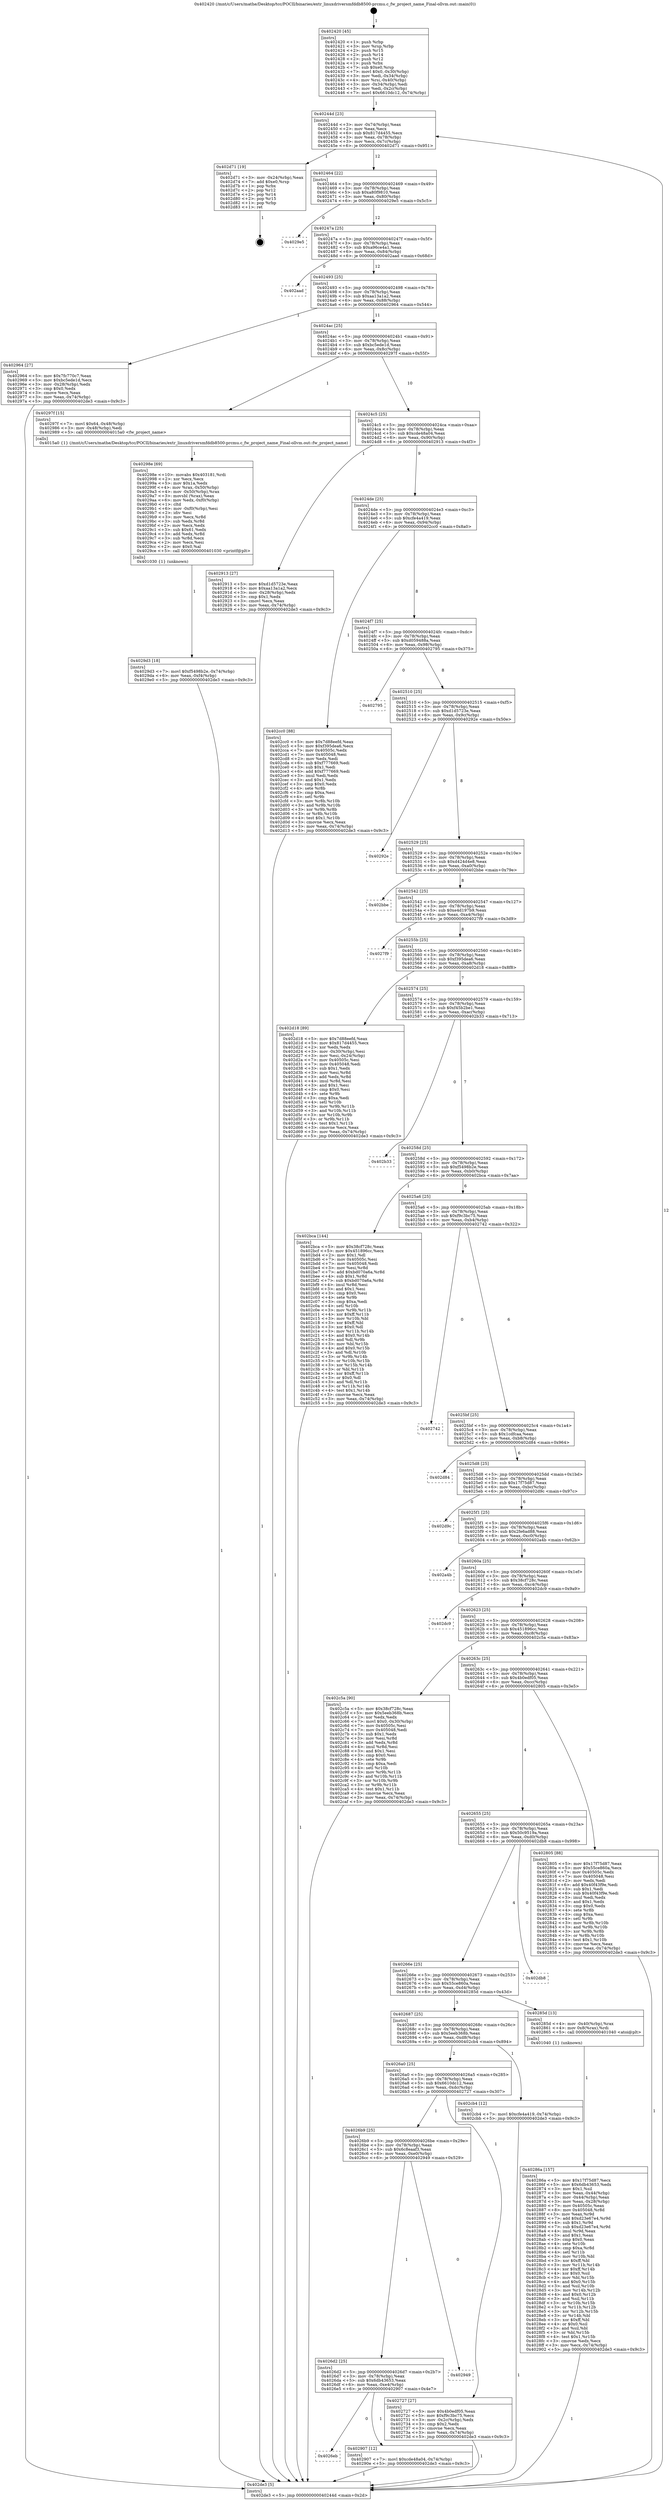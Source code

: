 digraph "0x402420" {
  label = "0x402420 (/mnt/c/Users/mathe/Desktop/tcc/POCII/binaries/extr_linuxdriversmfddb8500-prcmu.c_fw_project_name_Final-ollvm.out::main(0))"
  labelloc = "t"
  node[shape=record]

  Entry [label="",width=0.3,height=0.3,shape=circle,fillcolor=black,style=filled]
  "0x40244d" [label="{
     0x40244d [23]\l
     | [instrs]\l
     &nbsp;&nbsp;0x40244d \<+3\>: mov -0x74(%rbp),%eax\l
     &nbsp;&nbsp;0x402450 \<+2\>: mov %eax,%ecx\l
     &nbsp;&nbsp;0x402452 \<+6\>: sub $0x817d4455,%ecx\l
     &nbsp;&nbsp;0x402458 \<+3\>: mov %eax,-0x78(%rbp)\l
     &nbsp;&nbsp;0x40245b \<+3\>: mov %ecx,-0x7c(%rbp)\l
     &nbsp;&nbsp;0x40245e \<+6\>: je 0000000000402d71 \<main+0x951\>\l
  }"]
  "0x402d71" [label="{
     0x402d71 [19]\l
     | [instrs]\l
     &nbsp;&nbsp;0x402d71 \<+3\>: mov -0x24(%rbp),%eax\l
     &nbsp;&nbsp;0x402d74 \<+7\>: add $0xe0,%rsp\l
     &nbsp;&nbsp;0x402d7b \<+1\>: pop %rbx\l
     &nbsp;&nbsp;0x402d7c \<+2\>: pop %r12\l
     &nbsp;&nbsp;0x402d7e \<+2\>: pop %r14\l
     &nbsp;&nbsp;0x402d80 \<+2\>: pop %r15\l
     &nbsp;&nbsp;0x402d82 \<+1\>: pop %rbp\l
     &nbsp;&nbsp;0x402d83 \<+1\>: ret\l
  }"]
  "0x402464" [label="{
     0x402464 [22]\l
     | [instrs]\l
     &nbsp;&nbsp;0x402464 \<+5\>: jmp 0000000000402469 \<main+0x49\>\l
     &nbsp;&nbsp;0x402469 \<+3\>: mov -0x78(%rbp),%eax\l
     &nbsp;&nbsp;0x40246c \<+5\>: sub $0xa80f9810,%eax\l
     &nbsp;&nbsp;0x402471 \<+3\>: mov %eax,-0x80(%rbp)\l
     &nbsp;&nbsp;0x402474 \<+6\>: je 00000000004029e5 \<main+0x5c5\>\l
  }"]
  Exit [label="",width=0.3,height=0.3,shape=circle,fillcolor=black,style=filled,peripheries=2]
  "0x4029e5" [label="{
     0x4029e5\l
  }", style=dashed]
  "0x40247a" [label="{
     0x40247a [25]\l
     | [instrs]\l
     &nbsp;&nbsp;0x40247a \<+5\>: jmp 000000000040247f \<main+0x5f\>\l
     &nbsp;&nbsp;0x40247f \<+3\>: mov -0x78(%rbp),%eax\l
     &nbsp;&nbsp;0x402482 \<+5\>: sub $0xa96ce4a1,%eax\l
     &nbsp;&nbsp;0x402487 \<+6\>: mov %eax,-0x84(%rbp)\l
     &nbsp;&nbsp;0x40248d \<+6\>: je 0000000000402aad \<main+0x68d\>\l
  }"]
  "0x4029d3" [label="{
     0x4029d3 [18]\l
     | [instrs]\l
     &nbsp;&nbsp;0x4029d3 \<+7\>: movl $0xf5498b2e,-0x74(%rbp)\l
     &nbsp;&nbsp;0x4029da \<+6\>: mov %eax,-0xf4(%rbp)\l
     &nbsp;&nbsp;0x4029e0 \<+5\>: jmp 0000000000402de3 \<main+0x9c3\>\l
  }"]
  "0x402aad" [label="{
     0x402aad\l
  }", style=dashed]
  "0x402493" [label="{
     0x402493 [25]\l
     | [instrs]\l
     &nbsp;&nbsp;0x402493 \<+5\>: jmp 0000000000402498 \<main+0x78\>\l
     &nbsp;&nbsp;0x402498 \<+3\>: mov -0x78(%rbp),%eax\l
     &nbsp;&nbsp;0x40249b \<+5\>: sub $0xaa13a1a2,%eax\l
     &nbsp;&nbsp;0x4024a0 \<+6\>: mov %eax,-0x88(%rbp)\l
     &nbsp;&nbsp;0x4024a6 \<+6\>: je 0000000000402964 \<main+0x544\>\l
  }"]
  "0x40298e" [label="{
     0x40298e [69]\l
     | [instrs]\l
     &nbsp;&nbsp;0x40298e \<+10\>: movabs $0x403181,%rdi\l
     &nbsp;&nbsp;0x402998 \<+2\>: xor %ecx,%ecx\l
     &nbsp;&nbsp;0x40299a \<+5\>: mov $0x1a,%edx\l
     &nbsp;&nbsp;0x40299f \<+4\>: mov %rax,-0x50(%rbp)\l
     &nbsp;&nbsp;0x4029a3 \<+4\>: mov -0x50(%rbp),%rax\l
     &nbsp;&nbsp;0x4029a7 \<+3\>: movsbl (%rax),%eax\l
     &nbsp;&nbsp;0x4029aa \<+6\>: mov %edx,-0xf0(%rbp)\l
     &nbsp;&nbsp;0x4029b0 \<+1\>: cltd\l
     &nbsp;&nbsp;0x4029b1 \<+6\>: mov -0xf0(%rbp),%esi\l
     &nbsp;&nbsp;0x4029b7 \<+2\>: idiv %esi\l
     &nbsp;&nbsp;0x4029b9 \<+3\>: mov %ecx,%r8d\l
     &nbsp;&nbsp;0x4029bc \<+3\>: sub %edx,%r8d\l
     &nbsp;&nbsp;0x4029bf \<+2\>: mov %ecx,%edx\l
     &nbsp;&nbsp;0x4029c1 \<+3\>: sub $0x61,%edx\l
     &nbsp;&nbsp;0x4029c4 \<+3\>: add %edx,%r8d\l
     &nbsp;&nbsp;0x4029c7 \<+3\>: sub %r8d,%ecx\l
     &nbsp;&nbsp;0x4029ca \<+2\>: mov %ecx,%esi\l
     &nbsp;&nbsp;0x4029cc \<+2\>: mov $0x0,%al\l
     &nbsp;&nbsp;0x4029ce \<+5\>: call 0000000000401030 \<printf@plt\>\l
     | [calls]\l
     &nbsp;&nbsp;0x401030 \{1\} (unknown)\l
  }"]
  "0x402964" [label="{
     0x402964 [27]\l
     | [instrs]\l
     &nbsp;&nbsp;0x402964 \<+5\>: mov $0x7fc770c7,%eax\l
     &nbsp;&nbsp;0x402969 \<+5\>: mov $0xbc5ede1d,%ecx\l
     &nbsp;&nbsp;0x40296e \<+3\>: mov -0x28(%rbp),%edx\l
     &nbsp;&nbsp;0x402971 \<+3\>: cmp $0x0,%edx\l
     &nbsp;&nbsp;0x402974 \<+3\>: cmove %ecx,%eax\l
     &nbsp;&nbsp;0x402977 \<+3\>: mov %eax,-0x74(%rbp)\l
     &nbsp;&nbsp;0x40297a \<+5\>: jmp 0000000000402de3 \<main+0x9c3\>\l
  }"]
  "0x4024ac" [label="{
     0x4024ac [25]\l
     | [instrs]\l
     &nbsp;&nbsp;0x4024ac \<+5\>: jmp 00000000004024b1 \<main+0x91\>\l
     &nbsp;&nbsp;0x4024b1 \<+3\>: mov -0x78(%rbp),%eax\l
     &nbsp;&nbsp;0x4024b4 \<+5\>: sub $0xbc5ede1d,%eax\l
     &nbsp;&nbsp;0x4024b9 \<+6\>: mov %eax,-0x8c(%rbp)\l
     &nbsp;&nbsp;0x4024bf \<+6\>: je 000000000040297f \<main+0x55f\>\l
  }"]
  "0x4026eb" [label="{
     0x4026eb\l
  }", style=dashed]
  "0x40297f" [label="{
     0x40297f [15]\l
     | [instrs]\l
     &nbsp;&nbsp;0x40297f \<+7\>: movl $0x64,-0x48(%rbp)\l
     &nbsp;&nbsp;0x402986 \<+3\>: mov -0x48(%rbp),%edi\l
     &nbsp;&nbsp;0x402989 \<+5\>: call 00000000004015a0 \<fw_project_name\>\l
     | [calls]\l
     &nbsp;&nbsp;0x4015a0 \{1\} (/mnt/c/Users/mathe/Desktop/tcc/POCII/binaries/extr_linuxdriversmfddb8500-prcmu.c_fw_project_name_Final-ollvm.out::fw_project_name)\l
  }"]
  "0x4024c5" [label="{
     0x4024c5 [25]\l
     | [instrs]\l
     &nbsp;&nbsp;0x4024c5 \<+5\>: jmp 00000000004024ca \<main+0xaa\>\l
     &nbsp;&nbsp;0x4024ca \<+3\>: mov -0x78(%rbp),%eax\l
     &nbsp;&nbsp;0x4024cd \<+5\>: sub $0xcde48a04,%eax\l
     &nbsp;&nbsp;0x4024d2 \<+6\>: mov %eax,-0x90(%rbp)\l
     &nbsp;&nbsp;0x4024d8 \<+6\>: je 0000000000402913 \<main+0x4f3\>\l
  }"]
  "0x402907" [label="{
     0x402907 [12]\l
     | [instrs]\l
     &nbsp;&nbsp;0x402907 \<+7\>: movl $0xcde48a04,-0x74(%rbp)\l
     &nbsp;&nbsp;0x40290e \<+5\>: jmp 0000000000402de3 \<main+0x9c3\>\l
  }"]
  "0x402913" [label="{
     0x402913 [27]\l
     | [instrs]\l
     &nbsp;&nbsp;0x402913 \<+5\>: mov $0xd1d5723e,%eax\l
     &nbsp;&nbsp;0x402918 \<+5\>: mov $0xaa13a1a2,%ecx\l
     &nbsp;&nbsp;0x40291d \<+3\>: mov -0x28(%rbp),%edx\l
     &nbsp;&nbsp;0x402920 \<+3\>: cmp $0x1,%edx\l
     &nbsp;&nbsp;0x402923 \<+3\>: cmovl %ecx,%eax\l
     &nbsp;&nbsp;0x402926 \<+3\>: mov %eax,-0x74(%rbp)\l
     &nbsp;&nbsp;0x402929 \<+5\>: jmp 0000000000402de3 \<main+0x9c3\>\l
  }"]
  "0x4024de" [label="{
     0x4024de [25]\l
     | [instrs]\l
     &nbsp;&nbsp;0x4024de \<+5\>: jmp 00000000004024e3 \<main+0xc3\>\l
     &nbsp;&nbsp;0x4024e3 \<+3\>: mov -0x78(%rbp),%eax\l
     &nbsp;&nbsp;0x4024e6 \<+5\>: sub $0xcfe4a419,%eax\l
     &nbsp;&nbsp;0x4024eb \<+6\>: mov %eax,-0x94(%rbp)\l
     &nbsp;&nbsp;0x4024f1 \<+6\>: je 0000000000402cc0 \<main+0x8a0\>\l
  }"]
  "0x4026d2" [label="{
     0x4026d2 [25]\l
     | [instrs]\l
     &nbsp;&nbsp;0x4026d2 \<+5\>: jmp 00000000004026d7 \<main+0x2b7\>\l
     &nbsp;&nbsp;0x4026d7 \<+3\>: mov -0x78(%rbp),%eax\l
     &nbsp;&nbsp;0x4026da \<+5\>: sub $0x6db43653,%eax\l
     &nbsp;&nbsp;0x4026df \<+6\>: mov %eax,-0xe4(%rbp)\l
     &nbsp;&nbsp;0x4026e5 \<+6\>: je 0000000000402907 \<main+0x4e7\>\l
  }"]
  "0x402cc0" [label="{
     0x402cc0 [88]\l
     | [instrs]\l
     &nbsp;&nbsp;0x402cc0 \<+5\>: mov $0x7d88eefd,%eax\l
     &nbsp;&nbsp;0x402cc5 \<+5\>: mov $0xf395dea6,%ecx\l
     &nbsp;&nbsp;0x402cca \<+7\>: mov 0x40505c,%edx\l
     &nbsp;&nbsp;0x402cd1 \<+7\>: mov 0x405048,%esi\l
     &nbsp;&nbsp;0x402cd8 \<+2\>: mov %edx,%edi\l
     &nbsp;&nbsp;0x402cda \<+6\>: sub $0xf777669,%edi\l
     &nbsp;&nbsp;0x402ce0 \<+3\>: sub $0x1,%edi\l
     &nbsp;&nbsp;0x402ce3 \<+6\>: add $0xf777669,%edi\l
     &nbsp;&nbsp;0x402ce9 \<+3\>: imul %edi,%edx\l
     &nbsp;&nbsp;0x402cec \<+3\>: and $0x1,%edx\l
     &nbsp;&nbsp;0x402cef \<+3\>: cmp $0x0,%edx\l
     &nbsp;&nbsp;0x402cf2 \<+4\>: sete %r8b\l
     &nbsp;&nbsp;0x402cf6 \<+3\>: cmp $0xa,%esi\l
     &nbsp;&nbsp;0x402cf9 \<+4\>: setl %r9b\l
     &nbsp;&nbsp;0x402cfd \<+3\>: mov %r8b,%r10b\l
     &nbsp;&nbsp;0x402d00 \<+3\>: and %r9b,%r10b\l
     &nbsp;&nbsp;0x402d03 \<+3\>: xor %r9b,%r8b\l
     &nbsp;&nbsp;0x402d06 \<+3\>: or %r8b,%r10b\l
     &nbsp;&nbsp;0x402d09 \<+4\>: test $0x1,%r10b\l
     &nbsp;&nbsp;0x402d0d \<+3\>: cmovne %ecx,%eax\l
     &nbsp;&nbsp;0x402d10 \<+3\>: mov %eax,-0x74(%rbp)\l
     &nbsp;&nbsp;0x402d13 \<+5\>: jmp 0000000000402de3 \<main+0x9c3\>\l
  }"]
  "0x4024f7" [label="{
     0x4024f7 [25]\l
     | [instrs]\l
     &nbsp;&nbsp;0x4024f7 \<+5\>: jmp 00000000004024fc \<main+0xdc\>\l
     &nbsp;&nbsp;0x4024fc \<+3\>: mov -0x78(%rbp),%eax\l
     &nbsp;&nbsp;0x4024ff \<+5\>: sub $0xd059488a,%eax\l
     &nbsp;&nbsp;0x402504 \<+6\>: mov %eax,-0x98(%rbp)\l
     &nbsp;&nbsp;0x40250a \<+6\>: je 0000000000402795 \<main+0x375\>\l
  }"]
  "0x402949" [label="{
     0x402949\l
  }", style=dashed]
  "0x402795" [label="{
     0x402795\l
  }", style=dashed]
  "0x402510" [label="{
     0x402510 [25]\l
     | [instrs]\l
     &nbsp;&nbsp;0x402510 \<+5\>: jmp 0000000000402515 \<main+0xf5\>\l
     &nbsp;&nbsp;0x402515 \<+3\>: mov -0x78(%rbp),%eax\l
     &nbsp;&nbsp;0x402518 \<+5\>: sub $0xd1d5723e,%eax\l
     &nbsp;&nbsp;0x40251d \<+6\>: mov %eax,-0x9c(%rbp)\l
     &nbsp;&nbsp;0x402523 \<+6\>: je 000000000040292e \<main+0x50e\>\l
  }"]
  "0x40286a" [label="{
     0x40286a [157]\l
     | [instrs]\l
     &nbsp;&nbsp;0x40286a \<+5\>: mov $0x17f75d87,%ecx\l
     &nbsp;&nbsp;0x40286f \<+5\>: mov $0x6db43653,%edx\l
     &nbsp;&nbsp;0x402874 \<+3\>: mov $0x1,%sil\l
     &nbsp;&nbsp;0x402877 \<+3\>: mov %eax,-0x44(%rbp)\l
     &nbsp;&nbsp;0x40287a \<+3\>: mov -0x44(%rbp),%eax\l
     &nbsp;&nbsp;0x40287d \<+3\>: mov %eax,-0x28(%rbp)\l
     &nbsp;&nbsp;0x402880 \<+7\>: mov 0x40505c,%eax\l
     &nbsp;&nbsp;0x402887 \<+8\>: mov 0x405048,%r8d\l
     &nbsp;&nbsp;0x40288f \<+3\>: mov %eax,%r9d\l
     &nbsp;&nbsp;0x402892 \<+7\>: add $0xd23e67e4,%r9d\l
     &nbsp;&nbsp;0x402899 \<+4\>: sub $0x1,%r9d\l
     &nbsp;&nbsp;0x40289d \<+7\>: sub $0xd23e67e4,%r9d\l
     &nbsp;&nbsp;0x4028a4 \<+4\>: imul %r9d,%eax\l
     &nbsp;&nbsp;0x4028a8 \<+3\>: and $0x1,%eax\l
     &nbsp;&nbsp;0x4028ab \<+3\>: cmp $0x0,%eax\l
     &nbsp;&nbsp;0x4028ae \<+4\>: sete %r10b\l
     &nbsp;&nbsp;0x4028b2 \<+4\>: cmp $0xa,%r8d\l
     &nbsp;&nbsp;0x4028b6 \<+4\>: setl %r11b\l
     &nbsp;&nbsp;0x4028ba \<+3\>: mov %r10b,%bl\l
     &nbsp;&nbsp;0x4028bd \<+3\>: xor $0xff,%bl\l
     &nbsp;&nbsp;0x4028c0 \<+3\>: mov %r11b,%r14b\l
     &nbsp;&nbsp;0x4028c3 \<+4\>: xor $0xff,%r14b\l
     &nbsp;&nbsp;0x4028c7 \<+4\>: xor $0x0,%sil\l
     &nbsp;&nbsp;0x4028cb \<+3\>: mov %bl,%r15b\l
     &nbsp;&nbsp;0x4028ce \<+4\>: and $0x0,%r15b\l
     &nbsp;&nbsp;0x4028d2 \<+3\>: and %sil,%r10b\l
     &nbsp;&nbsp;0x4028d5 \<+3\>: mov %r14b,%r12b\l
     &nbsp;&nbsp;0x4028d8 \<+4\>: and $0x0,%r12b\l
     &nbsp;&nbsp;0x4028dc \<+3\>: and %sil,%r11b\l
     &nbsp;&nbsp;0x4028df \<+3\>: or %r10b,%r15b\l
     &nbsp;&nbsp;0x4028e2 \<+3\>: or %r11b,%r12b\l
     &nbsp;&nbsp;0x4028e5 \<+3\>: xor %r12b,%r15b\l
     &nbsp;&nbsp;0x4028e8 \<+3\>: or %r14b,%bl\l
     &nbsp;&nbsp;0x4028eb \<+3\>: xor $0xff,%bl\l
     &nbsp;&nbsp;0x4028ee \<+4\>: or $0x0,%sil\l
     &nbsp;&nbsp;0x4028f2 \<+3\>: and %sil,%bl\l
     &nbsp;&nbsp;0x4028f5 \<+3\>: or %bl,%r15b\l
     &nbsp;&nbsp;0x4028f8 \<+4\>: test $0x1,%r15b\l
     &nbsp;&nbsp;0x4028fc \<+3\>: cmovne %edx,%ecx\l
     &nbsp;&nbsp;0x4028ff \<+3\>: mov %ecx,-0x74(%rbp)\l
     &nbsp;&nbsp;0x402902 \<+5\>: jmp 0000000000402de3 \<main+0x9c3\>\l
  }"]
  "0x40292e" [label="{
     0x40292e\l
  }", style=dashed]
  "0x402529" [label="{
     0x402529 [25]\l
     | [instrs]\l
     &nbsp;&nbsp;0x402529 \<+5\>: jmp 000000000040252e \<main+0x10e\>\l
     &nbsp;&nbsp;0x40252e \<+3\>: mov -0x78(%rbp),%eax\l
     &nbsp;&nbsp;0x402531 \<+5\>: sub $0xd424d4e8,%eax\l
     &nbsp;&nbsp;0x402536 \<+6\>: mov %eax,-0xa0(%rbp)\l
     &nbsp;&nbsp;0x40253c \<+6\>: je 0000000000402bbe \<main+0x79e\>\l
  }"]
  "0x402420" [label="{
     0x402420 [45]\l
     | [instrs]\l
     &nbsp;&nbsp;0x402420 \<+1\>: push %rbp\l
     &nbsp;&nbsp;0x402421 \<+3\>: mov %rsp,%rbp\l
     &nbsp;&nbsp;0x402424 \<+2\>: push %r15\l
     &nbsp;&nbsp;0x402426 \<+2\>: push %r14\l
     &nbsp;&nbsp;0x402428 \<+2\>: push %r12\l
     &nbsp;&nbsp;0x40242a \<+1\>: push %rbx\l
     &nbsp;&nbsp;0x40242b \<+7\>: sub $0xe0,%rsp\l
     &nbsp;&nbsp;0x402432 \<+7\>: movl $0x0,-0x30(%rbp)\l
     &nbsp;&nbsp;0x402439 \<+3\>: mov %edi,-0x34(%rbp)\l
     &nbsp;&nbsp;0x40243c \<+4\>: mov %rsi,-0x40(%rbp)\l
     &nbsp;&nbsp;0x402440 \<+3\>: mov -0x34(%rbp),%edi\l
     &nbsp;&nbsp;0x402443 \<+3\>: mov %edi,-0x2c(%rbp)\l
     &nbsp;&nbsp;0x402446 \<+7\>: movl $0x6610dc12,-0x74(%rbp)\l
  }"]
  "0x402bbe" [label="{
     0x402bbe\l
  }", style=dashed]
  "0x402542" [label="{
     0x402542 [25]\l
     | [instrs]\l
     &nbsp;&nbsp;0x402542 \<+5\>: jmp 0000000000402547 \<main+0x127\>\l
     &nbsp;&nbsp;0x402547 \<+3\>: mov -0x78(%rbp),%eax\l
     &nbsp;&nbsp;0x40254a \<+5\>: sub $0xe4d197b9,%eax\l
     &nbsp;&nbsp;0x40254f \<+6\>: mov %eax,-0xa4(%rbp)\l
     &nbsp;&nbsp;0x402555 \<+6\>: je 00000000004027f9 \<main+0x3d9\>\l
  }"]
  "0x402de3" [label="{
     0x402de3 [5]\l
     | [instrs]\l
     &nbsp;&nbsp;0x402de3 \<+5\>: jmp 000000000040244d \<main+0x2d\>\l
  }"]
  "0x4027f9" [label="{
     0x4027f9\l
  }", style=dashed]
  "0x40255b" [label="{
     0x40255b [25]\l
     | [instrs]\l
     &nbsp;&nbsp;0x40255b \<+5\>: jmp 0000000000402560 \<main+0x140\>\l
     &nbsp;&nbsp;0x402560 \<+3\>: mov -0x78(%rbp),%eax\l
     &nbsp;&nbsp;0x402563 \<+5\>: sub $0xf395dea6,%eax\l
     &nbsp;&nbsp;0x402568 \<+6\>: mov %eax,-0xa8(%rbp)\l
     &nbsp;&nbsp;0x40256e \<+6\>: je 0000000000402d18 \<main+0x8f8\>\l
  }"]
  "0x4026b9" [label="{
     0x4026b9 [25]\l
     | [instrs]\l
     &nbsp;&nbsp;0x4026b9 \<+5\>: jmp 00000000004026be \<main+0x29e\>\l
     &nbsp;&nbsp;0x4026be \<+3\>: mov -0x78(%rbp),%eax\l
     &nbsp;&nbsp;0x4026c1 \<+5\>: sub $0x6c8eaaf3,%eax\l
     &nbsp;&nbsp;0x4026c6 \<+6\>: mov %eax,-0xe0(%rbp)\l
     &nbsp;&nbsp;0x4026cc \<+6\>: je 0000000000402949 \<main+0x529\>\l
  }"]
  "0x402d18" [label="{
     0x402d18 [89]\l
     | [instrs]\l
     &nbsp;&nbsp;0x402d18 \<+5\>: mov $0x7d88eefd,%eax\l
     &nbsp;&nbsp;0x402d1d \<+5\>: mov $0x817d4455,%ecx\l
     &nbsp;&nbsp;0x402d22 \<+2\>: xor %edx,%edx\l
     &nbsp;&nbsp;0x402d24 \<+3\>: mov -0x30(%rbp),%esi\l
     &nbsp;&nbsp;0x402d27 \<+3\>: mov %esi,-0x24(%rbp)\l
     &nbsp;&nbsp;0x402d2a \<+7\>: mov 0x40505c,%esi\l
     &nbsp;&nbsp;0x402d31 \<+7\>: mov 0x405048,%edi\l
     &nbsp;&nbsp;0x402d38 \<+3\>: sub $0x1,%edx\l
     &nbsp;&nbsp;0x402d3b \<+3\>: mov %esi,%r8d\l
     &nbsp;&nbsp;0x402d3e \<+3\>: add %edx,%r8d\l
     &nbsp;&nbsp;0x402d41 \<+4\>: imul %r8d,%esi\l
     &nbsp;&nbsp;0x402d45 \<+3\>: and $0x1,%esi\l
     &nbsp;&nbsp;0x402d48 \<+3\>: cmp $0x0,%esi\l
     &nbsp;&nbsp;0x402d4b \<+4\>: sete %r9b\l
     &nbsp;&nbsp;0x402d4f \<+3\>: cmp $0xa,%edi\l
     &nbsp;&nbsp;0x402d52 \<+4\>: setl %r10b\l
     &nbsp;&nbsp;0x402d56 \<+3\>: mov %r9b,%r11b\l
     &nbsp;&nbsp;0x402d59 \<+3\>: and %r10b,%r11b\l
     &nbsp;&nbsp;0x402d5c \<+3\>: xor %r10b,%r9b\l
     &nbsp;&nbsp;0x402d5f \<+3\>: or %r9b,%r11b\l
     &nbsp;&nbsp;0x402d62 \<+4\>: test $0x1,%r11b\l
     &nbsp;&nbsp;0x402d66 \<+3\>: cmovne %ecx,%eax\l
     &nbsp;&nbsp;0x402d69 \<+3\>: mov %eax,-0x74(%rbp)\l
     &nbsp;&nbsp;0x402d6c \<+5\>: jmp 0000000000402de3 \<main+0x9c3\>\l
  }"]
  "0x402574" [label="{
     0x402574 [25]\l
     | [instrs]\l
     &nbsp;&nbsp;0x402574 \<+5\>: jmp 0000000000402579 \<main+0x159\>\l
     &nbsp;&nbsp;0x402579 \<+3\>: mov -0x78(%rbp),%eax\l
     &nbsp;&nbsp;0x40257c \<+5\>: sub $0xf45b2be1,%eax\l
     &nbsp;&nbsp;0x402581 \<+6\>: mov %eax,-0xac(%rbp)\l
     &nbsp;&nbsp;0x402587 \<+6\>: je 0000000000402b33 \<main+0x713\>\l
  }"]
  "0x402727" [label="{
     0x402727 [27]\l
     | [instrs]\l
     &nbsp;&nbsp;0x402727 \<+5\>: mov $0x4b0edf05,%eax\l
     &nbsp;&nbsp;0x40272c \<+5\>: mov $0xf9c3bc75,%ecx\l
     &nbsp;&nbsp;0x402731 \<+3\>: mov -0x2c(%rbp),%edx\l
     &nbsp;&nbsp;0x402734 \<+3\>: cmp $0x2,%edx\l
     &nbsp;&nbsp;0x402737 \<+3\>: cmovne %ecx,%eax\l
     &nbsp;&nbsp;0x40273a \<+3\>: mov %eax,-0x74(%rbp)\l
     &nbsp;&nbsp;0x40273d \<+5\>: jmp 0000000000402de3 \<main+0x9c3\>\l
  }"]
  "0x402b33" [label="{
     0x402b33\l
  }", style=dashed]
  "0x40258d" [label="{
     0x40258d [25]\l
     | [instrs]\l
     &nbsp;&nbsp;0x40258d \<+5\>: jmp 0000000000402592 \<main+0x172\>\l
     &nbsp;&nbsp;0x402592 \<+3\>: mov -0x78(%rbp),%eax\l
     &nbsp;&nbsp;0x402595 \<+5\>: sub $0xf5498b2e,%eax\l
     &nbsp;&nbsp;0x40259a \<+6\>: mov %eax,-0xb0(%rbp)\l
     &nbsp;&nbsp;0x4025a0 \<+6\>: je 0000000000402bca \<main+0x7aa\>\l
  }"]
  "0x4026a0" [label="{
     0x4026a0 [25]\l
     | [instrs]\l
     &nbsp;&nbsp;0x4026a0 \<+5\>: jmp 00000000004026a5 \<main+0x285\>\l
     &nbsp;&nbsp;0x4026a5 \<+3\>: mov -0x78(%rbp),%eax\l
     &nbsp;&nbsp;0x4026a8 \<+5\>: sub $0x6610dc12,%eax\l
     &nbsp;&nbsp;0x4026ad \<+6\>: mov %eax,-0xdc(%rbp)\l
     &nbsp;&nbsp;0x4026b3 \<+6\>: je 0000000000402727 \<main+0x307\>\l
  }"]
  "0x402bca" [label="{
     0x402bca [144]\l
     | [instrs]\l
     &nbsp;&nbsp;0x402bca \<+5\>: mov $0x38cf728c,%eax\l
     &nbsp;&nbsp;0x402bcf \<+5\>: mov $0x451896cc,%ecx\l
     &nbsp;&nbsp;0x402bd4 \<+2\>: mov $0x1,%dl\l
     &nbsp;&nbsp;0x402bd6 \<+7\>: mov 0x40505c,%esi\l
     &nbsp;&nbsp;0x402bdd \<+7\>: mov 0x405048,%edi\l
     &nbsp;&nbsp;0x402be4 \<+3\>: mov %esi,%r8d\l
     &nbsp;&nbsp;0x402be7 \<+7\>: add $0xbd070a6a,%r8d\l
     &nbsp;&nbsp;0x402bee \<+4\>: sub $0x1,%r8d\l
     &nbsp;&nbsp;0x402bf2 \<+7\>: sub $0xbd070a6a,%r8d\l
     &nbsp;&nbsp;0x402bf9 \<+4\>: imul %r8d,%esi\l
     &nbsp;&nbsp;0x402bfd \<+3\>: and $0x1,%esi\l
     &nbsp;&nbsp;0x402c00 \<+3\>: cmp $0x0,%esi\l
     &nbsp;&nbsp;0x402c03 \<+4\>: sete %r9b\l
     &nbsp;&nbsp;0x402c07 \<+3\>: cmp $0xa,%edi\l
     &nbsp;&nbsp;0x402c0a \<+4\>: setl %r10b\l
     &nbsp;&nbsp;0x402c0e \<+3\>: mov %r9b,%r11b\l
     &nbsp;&nbsp;0x402c11 \<+4\>: xor $0xff,%r11b\l
     &nbsp;&nbsp;0x402c15 \<+3\>: mov %r10b,%bl\l
     &nbsp;&nbsp;0x402c18 \<+3\>: xor $0xff,%bl\l
     &nbsp;&nbsp;0x402c1b \<+3\>: xor $0x0,%dl\l
     &nbsp;&nbsp;0x402c1e \<+3\>: mov %r11b,%r14b\l
     &nbsp;&nbsp;0x402c21 \<+4\>: and $0x0,%r14b\l
     &nbsp;&nbsp;0x402c25 \<+3\>: and %dl,%r9b\l
     &nbsp;&nbsp;0x402c28 \<+3\>: mov %bl,%r15b\l
     &nbsp;&nbsp;0x402c2b \<+4\>: and $0x0,%r15b\l
     &nbsp;&nbsp;0x402c2f \<+3\>: and %dl,%r10b\l
     &nbsp;&nbsp;0x402c32 \<+3\>: or %r9b,%r14b\l
     &nbsp;&nbsp;0x402c35 \<+3\>: or %r10b,%r15b\l
     &nbsp;&nbsp;0x402c38 \<+3\>: xor %r15b,%r14b\l
     &nbsp;&nbsp;0x402c3b \<+3\>: or %bl,%r11b\l
     &nbsp;&nbsp;0x402c3e \<+4\>: xor $0xff,%r11b\l
     &nbsp;&nbsp;0x402c42 \<+3\>: or $0x0,%dl\l
     &nbsp;&nbsp;0x402c45 \<+3\>: and %dl,%r11b\l
     &nbsp;&nbsp;0x402c48 \<+3\>: or %r11b,%r14b\l
     &nbsp;&nbsp;0x402c4b \<+4\>: test $0x1,%r14b\l
     &nbsp;&nbsp;0x402c4f \<+3\>: cmovne %ecx,%eax\l
     &nbsp;&nbsp;0x402c52 \<+3\>: mov %eax,-0x74(%rbp)\l
     &nbsp;&nbsp;0x402c55 \<+5\>: jmp 0000000000402de3 \<main+0x9c3\>\l
  }"]
  "0x4025a6" [label="{
     0x4025a6 [25]\l
     | [instrs]\l
     &nbsp;&nbsp;0x4025a6 \<+5\>: jmp 00000000004025ab \<main+0x18b\>\l
     &nbsp;&nbsp;0x4025ab \<+3\>: mov -0x78(%rbp),%eax\l
     &nbsp;&nbsp;0x4025ae \<+5\>: sub $0xf9c3bc75,%eax\l
     &nbsp;&nbsp;0x4025b3 \<+6\>: mov %eax,-0xb4(%rbp)\l
     &nbsp;&nbsp;0x4025b9 \<+6\>: je 0000000000402742 \<main+0x322\>\l
  }"]
  "0x402cb4" [label="{
     0x402cb4 [12]\l
     | [instrs]\l
     &nbsp;&nbsp;0x402cb4 \<+7\>: movl $0xcfe4a419,-0x74(%rbp)\l
     &nbsp;&nbsp;0x402cbb \<+5\>: jmp 0000000000402de3 \<main+0x9c3\>\l
  }"]
  "0x402742" [label="{
     0x402742\l
  }", style=dashed]
  "0x4025bf" [label="{
     0x4025bf [25]\l
     | [instrs]\l
     &nbsp;&nbsp;0x4025bf \<+5\>: jmp 00000000004025c4 \<main+0x1a4\>\l
     &nbsp;&nbsp;0x4025c4 \<+3\>: mov -0x78(%rbp),%eax\l
     &nbsp;&nbsp;0x4025c7 \<+5\>: sub $0x1cdfcaa,%eax\l
     &nbsp;&nbsp;0x4025cc \<+6\>: mov %eax,-0xb8(%rbp)\l
     &nbsp;&nbsp;0x4025d2 \<+6\>: je 0000000000402d84 \<main+0x964\>\l
  }"]
  "0x402687" [label="{
     0x402687 [25]\l
     | [instrs]\l
     &nbsp;&nbsp;0x402687 \<+5\>: jmp 000000000040268c \<main+0x26c\>\l
     &nbsp;&nbsp;0x40268c \<+3\>: mov -0x78(%rbp),%eax\l
     &nbsp;&nbsp;0x40268f \<+5\>: sub $0x5eeb368b,%eax\l
     &nbsp;&nbsp;0x402694 \<+6\>: mov %eax,-0xd8(%rbp)\l
     &nbsp;&nbsp;0x40269a \<+6\>: je 0000000000402cb4 \<main+0x894\>\l
  }"]
  "0x402d84" [label="{
     0x402d84\l
  }", style=dashed]
  "0x4025d8" [label="{
     0x4025d8 [25]\l
     | [instrs]\l
     &nbsp;&nbsp;0x4025d8 \<+5\>: jmp 00000000004025dd \<main+0x1bd\>\l
     &nbsp;&nbsp;0x4025dd \<+3\>: mov -0x78(%rbp),%eax\l
     &nbsp;&nbsp;0x4025e0 \<+5\>: sub $0x17f75d87,%eax\l
     &nbsp;&nbsp;0x4025e5 \<+6\>: mov %eax,-0xbc(%rbp)\l
     &nbsp;&nbsp;0x4025eb \<+6\>: je 0000000000402d9c \<main+0x97c\>\l
  }"]
  "0x40285d" [label="{
     0x40285d [13]\l
     | [instrs]\l
     &nbsp;&nbsp;0x40285d \<+4\>: mov -0x40(%rbp),%rax\l
     &nbsp;&nbsp;0x402861 \<+4\>: mov 0x8(%rax),%rdi\l
     &nbsp;&nbsp;0x402865 \<+5\>: call 0000000000401040 \<atoi@plt\>\l
     | [calls]\l
     &nbsp;&nbsp;0x401040 \{1\} (unknown)\l
  }"]
  "0x402d9c" [label="{
     0x402d9c\l
  }", style=dashed]
  "0x4025f1" [label="{
     0x4025f1 [25]\l
     | [instrs]\l
     &nbsp;&nbsp;0x4025f1 \<+5\>: jmp 00000000004025f6 \<main+0x1d6\>\l
     &nbsp;&nbsp;0x4025f6 \<+3\>: mov -0x78(%rbp),%eax\l
     &nbsp;&nbsp;0x4025f9 \<+5\>: sub $0x2fe6ad88,%eax\l
     &nbsp;&nbsp;0x4025fe \<+6\>: mov %eax,-0xc0(%rbp)\l
     &nbsp;&nbsp;0x402604 \<+6\>: je 0000000000402a4b \<main+0x62b\>\l
  }"]
  "0x40266e" [label="{
     0x40266e [25]\l
     | [instrs]\l
     &nbsp;&nbsp;0x40266e \<+5\>: jmp 0000000000402673 \<main+0x253\>\l
     &nbsp;&nbsp;0x402673 \<+3\>: mov -0x78(%rbp),%eax\l
     &nbsp;&nbsp;0x402676 \<+5\>: sub $0x55ce860a,%eax\l
     &nbsp;&nbsp;0x40267b \<+6\>: mov %eax,-0xd4(%rbp)\l
     &nbsp;&nbsp;0x402681 \<+6\>: je 000000000040285d \<main+0x43d\>\l
  }"]
  "0x402a4b" [label="{
     0x402a4b\l
  }", style=dashed]
  "0x40260a" [label="{
     0x40260a [25]\l
     | [instrs]\l
     &nbsp;&nbsp;0x40260a \<+5\>: jmp 000000000040260f \<main+0x1ef\>\l
     &nbsp;&nbsp;0x40260f \<+3\>: mov -0x78(%rbp),%eax\l
     &nbsp;&nbsp;0x402612 \<+5\>: sub $0x38cf728c,%eax\l
     &nbsp;&nbsp;0x402617 \<+6\>: mov %eax,-0xc4(%rbp)\l
     &nbsp;&nbsp;0x40261d \<+6\>: je 0000000000402dc9 \<main+0x9a9\>\l
  }"]
  "0x402db8" [label="{
     0x402db8\l
  }", style=dashed]
  "0x402dc9" [label="{
     0x402dc9\l
  }", style=dashed]
  "0x402623" [label="{
     0x402623 [25]\l
     | [instrs]\l
     &nbsp;&nbsp;0x402623 \<+5\>: jmp 0000000000402628 \<main+0x208\>\l
     &nbsp;&nbsp;0x402628 \<+3\>: mov -0x78(%rbp),%eax\l
     &nbsp;&nbsp;0x40262b \<+5\>: sub $0x451896cc,%eax\l
     &nbsp;&nbsp;0x402630 \<+6\>: mov %eax,-0xc8(%rbp)\l
     &nbsp;&nbsp;0x402636 \<+6\>: je 0000000000402c5a \<main+0x83a\>\l
  }"]
  "0x402655" [label="{
     0x402655 [25]\l
     | [instrs]\l
     &nbsp;&nbsp;0x402655 \<+5\>: jmp 000000000040265a \<main+0x23a\>\l
     &nbsp;&nbsp;0x40265a \<+3\>: mov -0x78(%rbp),%eax\l
     &nbsp;&nbsp;0x40265d \<+5\>: sub $0x50c9519a,%eax\l
     &nbsp;&nbsp;0x402662 \<+6\>: mov %eax,-0xd0(%rbp)\l
     &nbsp;&nbsp;0x402668 \<+6\>: je 0000000000402db8 \<main+0x998\>\l
  }"]
  "0x402c5a" [label="{
     0x402c5a [90]\l
     | [instrs]\l
     &nbsp;&nbsp;0x402c5a \<+5\>: mov $0x38cf728c,%eax\l
     &nbsp;&nbsp;0x402c5f \<+5\>: mov $0x5eeb368b,%ecx\l
     &nbsp;&nbsp;0x402c64 \<+2\>: xor %edx,%edx\l
     &nbsp;&nbsp;0x402c66 \<+7\>: movl $0x0,-0x30(%rbp)\l
     &nbsp;&nbsp;0x402c6d \<+7\>: mov 0x40505c,%esi\l
     &nbsp;&nbsp;0x402c74 \<+7\>: mov 0x405048,%edi\l
     &nbsp;&nbsp;0x402c7b \<+3\>: sub $0x1,%edx\l
     &nbsp;&nbsp;0x402c7e \<+3\>: mov %esi,%r8d\l
     &nbsp;&nbsp;0x402c81 \<+3\>: add %edx,%r8d\l
     &nbsp;&nbsp;0x402c84 \<+4\>: imul %r8d,%esi\l
     &nbsp;&nbsp;0x402c88 \<+3\>: and $0x1,%esi\l
     &nbsp;&nbsp;0x402c8b \<+3\>: cmp $0x0,%esi\l
     &nbsp;&nbsp;0x402c8e \<+4\>: sete %r9b\l
     &nbsp;&nbsp;0x402c92 \<+3\>: cmp $0xa,%edi\l
     &nbsp;&nbsp;0x402c95 \<+4\>: setl %r10b\l
     &nbsp;&nbsp;0x402c99 \<+3\>: mov %r9b,%r11b\l
     &nbsp;&nbsp;0x402c9c \<+3\>: and %r10b,%r11b\l
     &nbsp;&nbsp;0x402c9f \<+3\>: xor %r10b,%r9b\l
     &nbsp;&nbsp;0x402ca2 \<+3\>: or %r9b,%r11b\l
     &nbsp;&nbsp;0x402ca5 \<+4\>: test $0x1,%r11b\l
     &nbsp;&nbsp;0x402ca9 \<+3\>: cmovne %ecx,%eax\l
     &nbsp;&nbsp;0x402cac \<+3\>: mov %eax,-0x74(%rbp)\l
     &nbsp;&nbsp;0x402caf \<+5\>: jmp 0000000000402de3 \<main+0x9c3\>\l
  }"]
  "0x40263c" [label="{
     0x40263c [25]\l
     | [instrs]\l
     &nbsp;&nbsp;0x40263c \<+5\>: jmp 0000000000402641 \<main+0x221\>\l
     &nbsp;&nbsp;0x402641 \<+3\>: mov -0x78(%rbp),%eax\l
     &nbsp;&nbsp;0x402644 \<+5\>: sub $0x4b0edf05,%eax\l
     &nbsp;&nbsp;0x402649 \<+6\>: mov %eax,-0xcc(%rbp)\l
     &nbsp;&nbsp;0x40264f \<+6\>: je 0000000000402805 \<main+0x3e5\>\l
  }"]
  "0x402805" [label="{
     0x402805 [88]\l
     | [instrs]\l
     &nbsp;&nbsp;0x402805 \<+5\>: mov $0x17f75d87,%eax\l
     &nbsp;&nbsp;0x40280a \<+5\>: mov $0x55ce860a,%ecx\l
     &nbsp;&nbsp;0x40280f \<+7\>: mov 0x40505c,%edx\l
     &nbsp;&nbsp;0x402816 \<+7\>: mov 0x405048,%esi\l
     &nbsp;&nbsp;0x40281d \<+2\>: mov %edx,%edi\l
     &nbsp;&nbsp;0x40281f \<+6\>: add $0x40f43f9e,%edi\l
     &nbsp;&nbsp;0x402825 \<+3\>: sub $0x1,%edi\l
     &nbsp;&nbsp;0x402828 \<+6\>: sub $0x40f43f9e,%edi\l
     &nbsp;&nbsp;0x40282e \<+3\>: imul %edi,%edx\l
     &nbsp;&nbsp;0x402831 \<+3\>: and $0x1,%edx\l
     &nbsp;&nbsp;0x402834 \<+3\>: cmp $0x0,%edx\l
     &nbsp;&nbsp;0x402837 \<+4\>: sete %r8b\l
     &nbsp;&nbsp;0x40283b \<+3\>: cmp $0xa,%esi\l
     &nbsp;&nbsp;0x40283e \<+4\>: setl %r9b\l
     &nbsp;&nbsp;0x402842 \<+3\>: mov %r8b,%r10b\l
     &nbsp;&nbsp;0x402845 \<+3\>: and %r9b,%r10b\l
     &nbsp;&nbsp;0x402848 \<+3\>: xor %r9b,%r8b\l
     &nbsp;&nbsp;0x40284b \<+3\>: or %r8b,%r10b\l
     &nbsp;&nbsp;0x40284e \<+4\>: test $0x1,%r10b\l
     &nbsp;&nbsp;0x402852 \<+3\>: cmovne %ecx,%eax\l
     &nbsp;&nbsp;0x402855 \<+3\>: mov %eax,-0x74(%rbp)\l
     &nbsp;&nbsp;0x402858 \<+5\>: jmp 0000000000402de3 \<main+0x9c3\>\l
  }"]
  Entry -> "0x402420" [label=" 1"]
  "0x40244d" -> "0x402d71" [label=" 1"]
  "0x40244d" -> "0x402464" [label=" 12"]
  "0x402d71" -> Exit [label=" 1"]
  "0x402464" -> "0x4029e5" [label=" 0"]
  "0x402464" -> "0x40247a" [label=" 12"]
  "0x402d18" -> "0x402de3" [label=" 1"]
  "0x40247a" -> "0x402aad" [label=" 0"]
  "0x40247a" -> "0x402493" [label=" 12"]
  "0x402cc0" -> "0x402de3" [label=" 1"]
  "0x402493" -> "0x402964" [label=" 1"]
  "0x402493" -> "0x4024ac" [label=" 11"]
  "0x402cb4" -> "0x402de3" [label=" 1"]
  "0x4024ac" -> "0x40297f" [label=" 1"]
  "0x4024ac" -> "0x4024c5" [label=" 10"]
  "0x402c5a" -> "0x402de3" [label=" 1"]
  "0x4024c5" -> "0x402913" [label=" 1"]
  "0x4024c5" -> "0x4024de" [label=" 9"]
  "0x402bca" -> "0x402de3" [label=" 1"]
  "0x4024de" -> "0x402cc0" [label=" 1"]
  "0x4024de" -> "0x4024f7" [label=" 8"]
  "0x40298e" -> "0x4029d3" [label=" 1"]
  "0x4024f7" -> "0x402795" [label=" 0"]
  "0x4024f7" -> "0x402510" [label=" 8"]
  "0x40297f" -> "0x40298e" [label=" 1"]
  "0x402510" -> "0x40292e" [label=" 0"]
  "0x402510" -> "0x402529" [label=" 8"]
  "0x402913" -> "0x402de3" [label=" 1"]
  "0x402529" -> "0x402bbe" [label=" 0"]
  "0x402529" -> "0x402542" [label=" 8"]
  "0x402907" -> "0x402de3" [label=" 1"]
  "0x402542" -> "0x4027f9" [label=" 0"]
  "0x402542" -> "0x40255b" [label=" 8"]
  "0x4026d2" -> "0x4026eb" [label=" 0"]
  "0x40255b" -> "0x402d18" [label=" 1"]
  "0x40255b" -> "0x402574" [label=" 7"]
  "0x4026d2" -> "0x402907" [label=" 1"]
  "0x402574" -> "0x402b33" [label=" 0"]
  "0x402574" -> "0x40258d" [label=" 7"]
  "0x4029d3" -> "0x402de3" [label=" 1"]
  "0x40258d" -> "0x402bca" [label=" 1"]
  "0x40258d" -> "0x4025a6" [label=" 6"]
  "0x4026b9" -> "0x402949" [label=" 0"]
  "0x4025a6" -> "0x402742" [label=" 0"]
  "0x4025a6" -> "0x4025bf" [label=" 6"]
  "0x402964" -> "0x402de3" [label=" 1"]
  "0x4025bf" -> "0x402d84" [label=" 0"]
  "0x4025bf" -> "0x4025d8" [label=" 6"]
  "0x40285d" -> "0x40286a" [label=" 1"]
  "0x4025d8" -> "0x402d9c" [label=" 0"]
  "0x4025d8" -> "0x4025f1" [label=" 6"]
  "0x402805" -> "0x402de3" [label=" 1"]
  "0x4025f1" -> "0x402a4b" [label=" 0"]
  "0x4025f1" -> "0x40260a" [label=" 6"]
  "0x402420" -> "0x40244d" [label=" 1"]
  "0x40260a" -> "0x402dc9" [label=" 0"]
  "0x40260a" -> "0x402623" [label=" 6"]
  "0x402727" -> "0x402de3" [label=" 1"]
  "0x402623" -> "0x402c5a" [label=" 1"]
  "0x402623" -> "0x40263c" [label=" 5"]
  "0x4026a0" -> "0x402727" [label=" 1"]
  "0x40263c" -> "0x402805" [label=" 1"]
  "0x40263c" -> "0x402655" [label=" 4"]
  "0x4026a0" -> "0x4026b9" [label=" 1"]
  "0x402655" -> "0x402db8" [label=" 0"]
  "0x402655" -> "0x40266e" [label=" 4"]
  "0x402de3" -> "0x40244d" [label=" 12"]
  "0x40266e" -> "0x40285d" [label=" 1"]
  "0x40266e" -> "0x402687" [label=" 3"]
  "0x40286a" -> "0x402de3" [label=" 1"]
  "0x402687" -> "0x402cb4" [label=" 1"]
  "0x402687" -> "0x4026a0" [label=" 2"]
  "0x4026b9" -> "0x4026d2" [label=" 1"]
}
